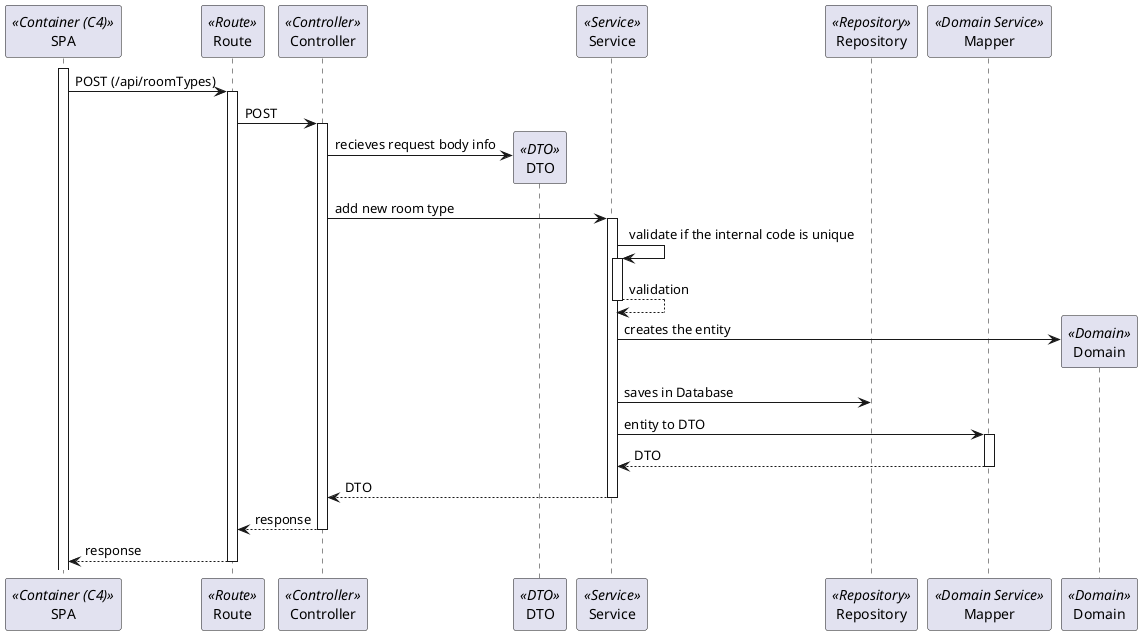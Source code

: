 ```plantuml
@startuml Process_View
participant SPA as SPA <<Container (C4)>>
participant Route as Route <<Route>>
participant Controller as Controller <<Controller>>
participant DTO as DTO <<DTO>>
participant Service as Service <<Service>>
participant Repository as Repository <<Repository>>
participant Mapper as Mapper <<Domain Service>>
participant Domain as Domain <<Domain>>
activate SPA
SPA -> Route: POST (/api/roomTypes)
activate Route
Route -> Controller : POST
activate Controller
Controller -> DTO** : recieves request body info
Controller -> Service : add new room type
activate Service
Service -> Service : validate if the internal code is unique
activate Service
return validation
Service -> Domain** : creates the entity
Service -> Repository : saves in Database
Service -> Mapper : entity to DTO
activate Mapper
return DTO
return DTO
return response
return response

@enduml
```